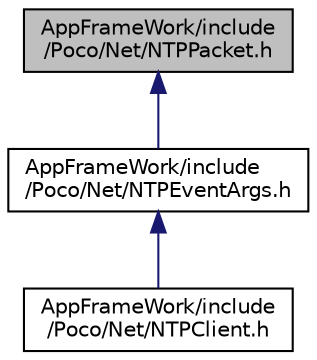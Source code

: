 digraph "AppFrameWork/include/Poco/Net/NTPPacket.h"
{
 // LATEX_PDF_SIZE
  edge [fontname="Helvetica",fontsize="10",labelfontname="Helvetica",labelfontsize="10"];
  node [fontname="Helvetica",fontsize="10",shape=record];
  Node1 [label="AppFrameWork/include\l/Poco/Net/NTPPacket.h",height=0.2,width=0.4,color="black", fillcolor="grey75", style="filled", fontcolor="black",tooltip=" "];
  Node1 -> Node2 [dir="back",color="midnightblue",fontsize="10",style="solid",fontname="Helvetica"];
  Node2 [label="AppFrameWork/include\l/Poco/Net/NTPEventArgs.h",height=0.2,width=0.4,color="black", fillcolor="white", style="filled",URL="$NTPEventArgs_8h.html",tooltip=" "];
  Node2 -> Node3 [dir="back",color="midnightblue",fontsize="10",style="solid",fontname="Helvetica"];
  Node3 [label="AppFrameWork/include\l/Poco/Net/NTPClient.h",height=0.2,width=0.4,color="black", fillcolor="white", style="filled",URL="$NTPClient_8h.html",tooltip=" "];
}
